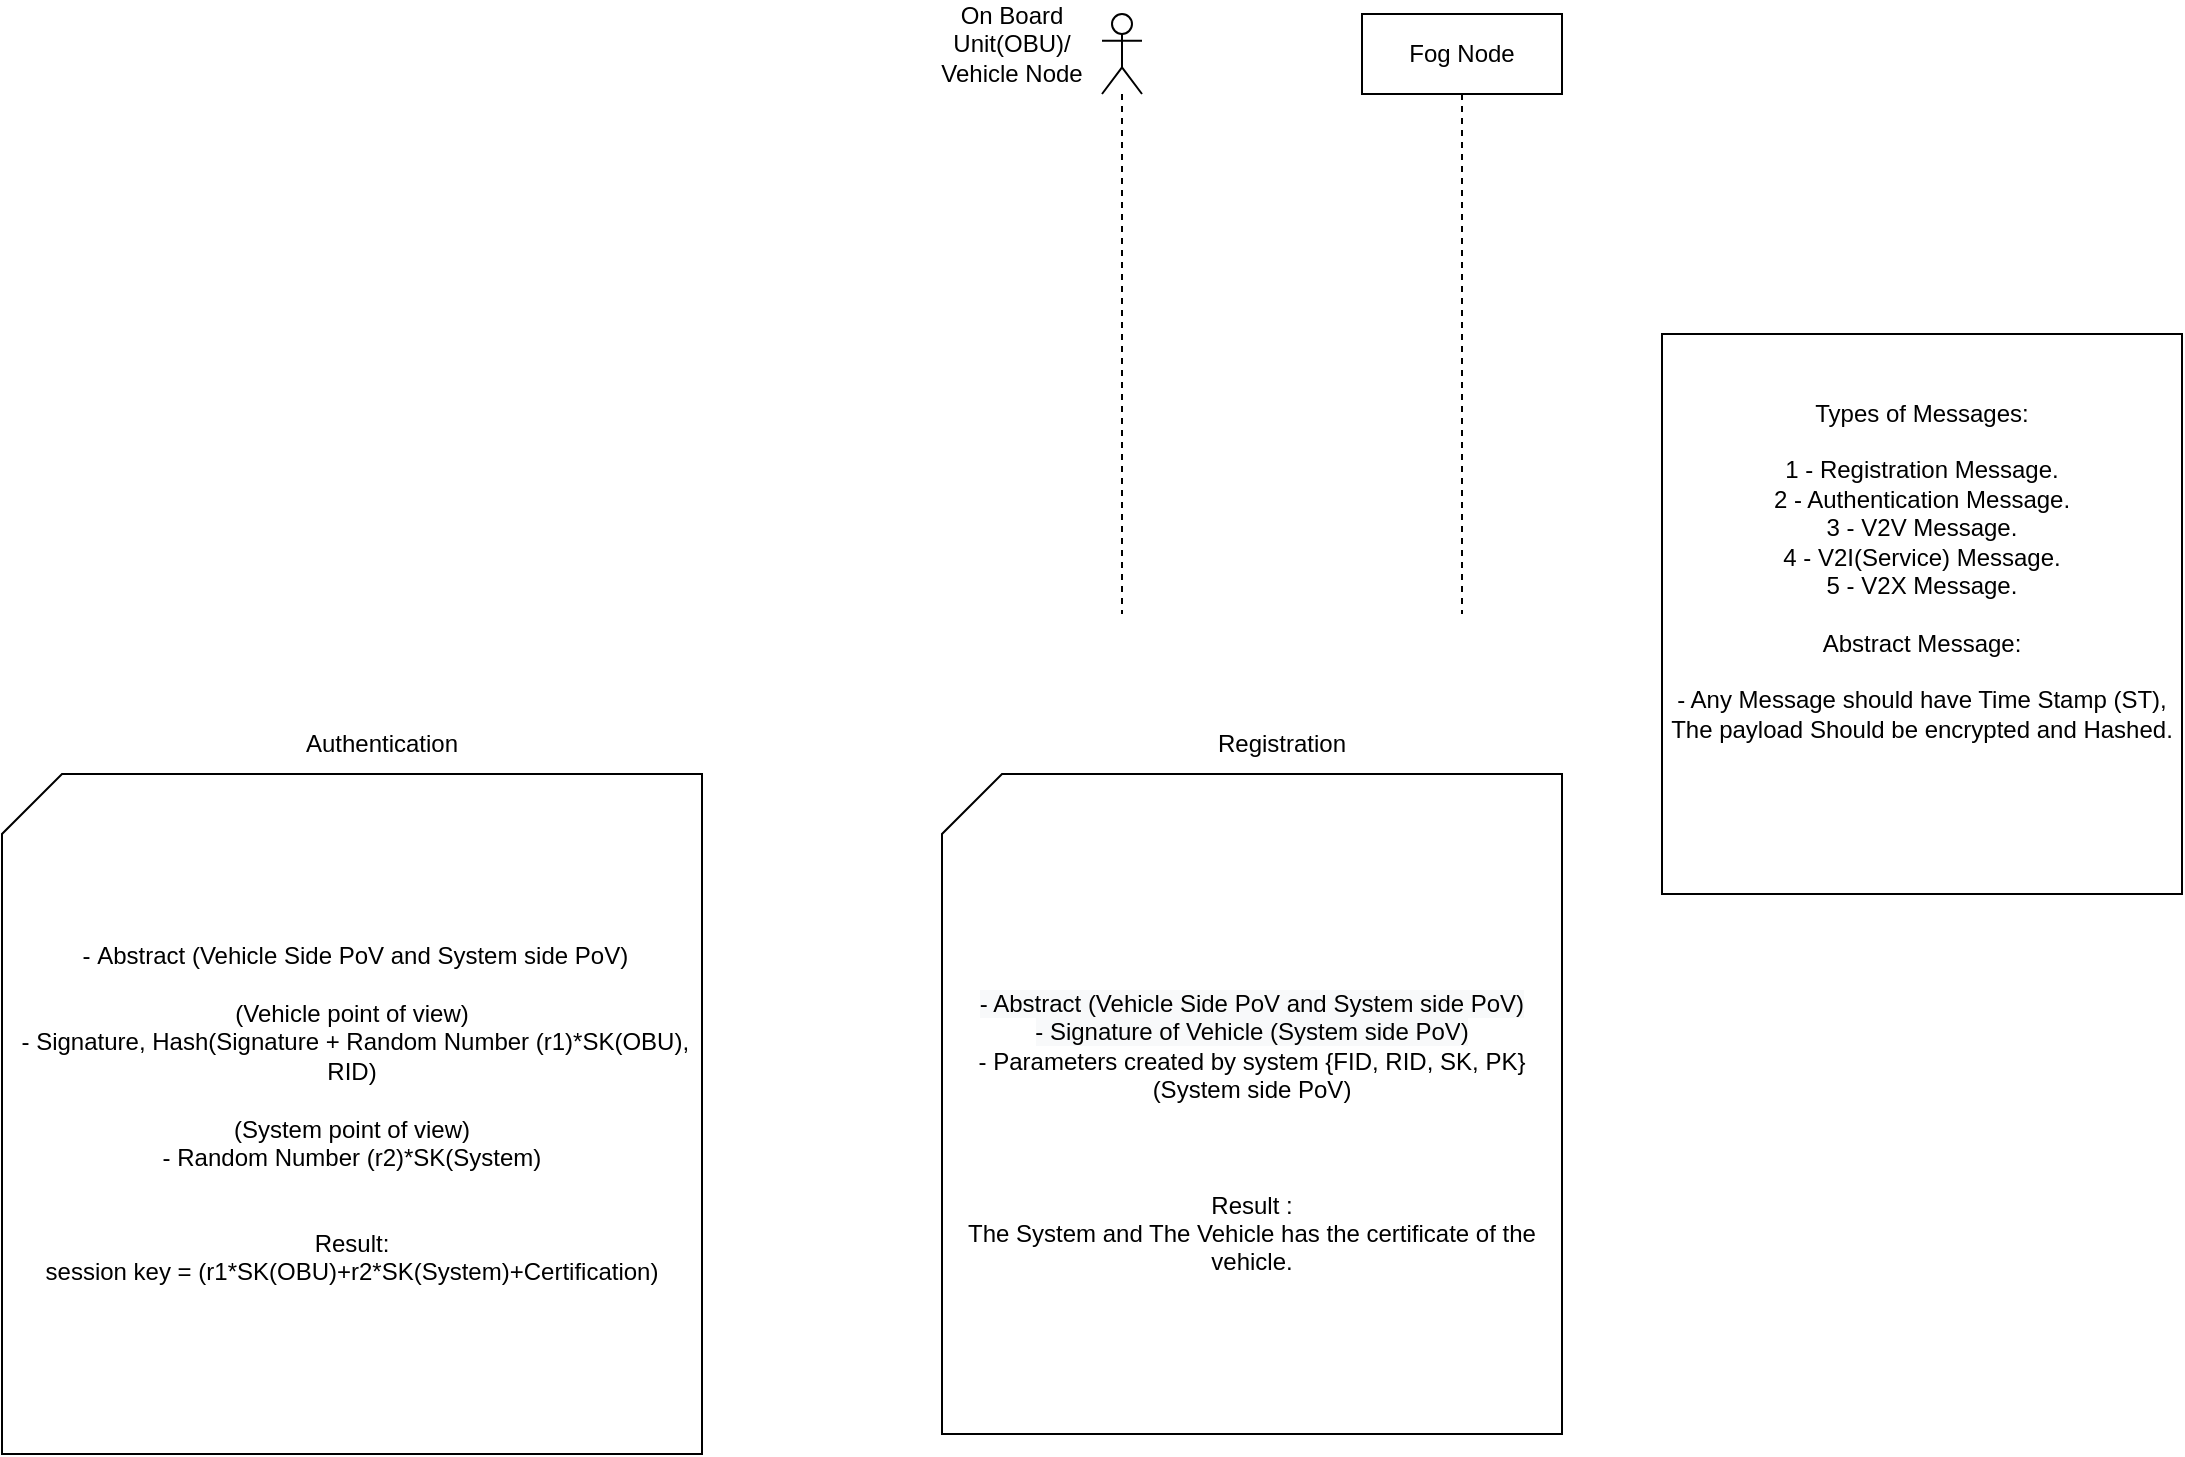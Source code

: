 <mxfile version="16.6.4" type="github">
  <diagram id="kgpKYQtTHZ0yAKxKKP6v" name="Page-1">
    <mxGraphModel dx="1958" dy="460" grid="1" gridSize="10" guides="1" tooltips="1" connect="1" arrows="1" fold="1" page="1" pageScale="1" pageWidth="850" pageHeight="1100" math="0" shadow="0">
      <root>
        <mxCell id="0" />
        <mxCell id="1" parent="0" />
        <mxCell id="RBewx2gTzVDehovNwCif-3" value="" style="shape=umlLifeline;participant=umlActor;perimeter=lifelinePerimeter;whiteSpace=wrap;html=1;container=1;collapsible=0;recursiveResize=0;verticalAlign=top;spacingTop=36;outlineConnect=0;" parent="1" vertex="1">
          <mxGeometry x="210" y="10" width="20" height="300" as="geometry" />
        </mxCell>
        <mxCell id="RBewx2gTzVDehovNwCif-4" value="On Board Unit(OBU)/ Vehicle Node" style="text;html=1;strokeColor=none;fillColor=none;align=center;verticalAlign=middle;whiteSpace=wrap;rounded=0;" parent="1" vertex="1">
          <mxGeometry x="120" y="10" width="90" height="30" as="geometry" />
        </mxCell>
        <mxCell id="Kf4kQ-f4R8IaYnsOuDyY-3" value="Fog Node&lt;br&gt;" style="shape=umlLifeline;perimeter=lifelinePerimeter;whiteSpace=wrap;html=1;container=1;collapsible=0;recursiveResize=0;outlineConnect=0;" parent="1" vertex="1">
          <mxGeometry x="340" y="10" width="100" height="300" as="geometry" />
        </mxCell>
        <mxCell id="KYvYnaWVsjCM7yM75yu5-8" value="&lt;span&gt;Types of Messages:&lt;/span&gt;&lt;br&gt;&lt;br&gt;&lt;span&gt;1 - Registration Message.&lt;/span&gt;&lt;br&gt;&lt;span&gt;2 - Authentication Message.&lt;/span&gt;&lt;br&gt;&lt;span&gt;3 - V2V Message.&lt;/span&gt;&lt;br&gt;&lt;span&gt;4 - V2I(Service) Message.&lt;/span&gt;&lt;br&gt;&lt;span&gt;5 - V2X Message.&lt;br&gt;&lt;br&gt;&lt;/span&gt;Abstract Message:&lt;br&gt;&lt;br&gt;- Any Message should have Time Stamp (ST), The payload Should be encrypted and Hashed.&lt;br&gt;&lt;span&gt;&lt;br&gt;&lt;br&gt;&lt;br&gt;&lt;/span&gt;" style="rounded=0;whiteSpace=wrap;html=1;" vertex="1" parent="1">
          <mxGeometry x="490" y="170" width="260" height="280" as="geometry" />
        </mxCell>
        <mxCell id="KYvYnaWVsjCM7yM75yu5-14" value="&lt;br&gt;&lt;br&gt;&lt;span style=&quot;color: rgb(0 , 0 , 0) ; font-family: &amp;#34;helvetica&amp;#34; ; font-size: 12px ; font-style: normal ; font-weight: 400 ; letter-spacing: normal ; text-align: left ; text-indent: 0px ; text-transform: none ; word-spacing: 0px ; background-color: rgb(248 , 249 , 250) ; display: inline ; float: none&quot;&gt;- Abstract (Vehicle Side PoV and System side PoV)&lt;/span&gt;&lt;br style=&quot;padding: 0px ; margin: 0px ; color: rgb(0 , 0 , 0) ; font-family: &amp;#34;helvetica&amp;#34; ; font-size: 12px ; font-style: normal ; font-weight: 400 ; letter-spacing: normal ; text-align: left ; text-indent: 0px ; text-transform: none ; word-spacing: 0px ; background-color: rgb(248 , 249 , 250)&quot;&gt;&lt;span style=&quot;color: rgb(0 , 0 , 0) ; font-family: &amp;#34;helvetica&amp;#34; ; font-size: 12px ; font-style: normal ; font-weight: 400 ; letter-spacing: normal ; text-align: left ; text-indent: 0px ; text-transform: none ; word-spacing: 0px ; background-color: rgb(248 , 249 , 250) ; display: inline ; float: none&quot;&gt;- Signature of Vehicle (System side PoV&lt;/span&gt;&lt;span style=&quot;color: rgb(0 , 0 , 0) ; font-family: &amp;#34;helvetica&amp;#34; ; font-size: 12px ; font-style: normal ; font-weight: 400 ; letter-spacing: normal ; text-align: left ; text-indent: 0px ; text-transform: none ; word-spacing: 0px ; background-color: rgb(248 , 249 , 250) ; display: inline ; float: none&quot;&gt;)&lt;br&gt;&lt;/span&gt;- Parameters created by system {FID, RID, SK, PK}&lt;span style=&quot;font-family: &amp;#34;helvetica&amp;#34; ; text-align: left&quot;&gt;(System side PoV&lt;/span&gt;&lt;span style=&quot;font-family: &amp;#34;helvetica&amp;#34; ; text-align: left&quot;&gt;)&lt;br&gt;&lt;br&gt;&lt;br&gt;&lt;br&gt;Result :&lt;br&gt;The System and The Vehicle has the certificate of the vehicle.&lt;br&gt;&lt;/span&gt;" style="shape=card;whiteSpace=wrap;html=1;" vertex="1" parent="1">
          <mxGeometry x="130" y="390" width="310" height="330" as="geometry" />
        </mxCell>
        <mxCell id="KYvYnaWVsjCM7yM75yu5-15" value="Registration" style="text;html=1;strokeColor=none;fillColor=none;align=center;verticalAlign=middle;whiteSpace=wrap;rounded=0;" vertex="1" parent="1">
          <mxGeometry x="160" y="360" width="280" height="30" as="geometry" />
        </mxCell>
        <mxCell id="KYvYnaWVsjCM7yM75yu5-16" value="&amp;nbsp;-&lt;span style=&quot;font-family: &amp;#34;helvetica&amp;#34; ; text-align: left&quot;&gt;&amp;nbsp;Abstract (Vehicle Side PoV and System side PoV)&lt;br&gt;&lt;br&gt;(Vehicle point of view)&lt;br&gt;&amp;nbsp;- Signature, Hash(Signature + Random Number (r1)*SK(OBU), RID)&lt;br&gt;&lt;br&gt;(System point of view)&lt;br&gt;- Random Number (r2)&lt;/span&gt;&lt;span style=&quot;font-family: &amp;#34;helvetica&amp;#34; ; text-align: left&quot;&gt;*SK(System)&lt;br&gt;&lt;/span&gt;&lt;span style=&quot;font-family: &amp;#34;helvetica&amp;#34; ; text-align: left&quot;&gt;&lt;br&gt;&lt;br&gt;Result:&lt;br&gt;session key = (r1*SK(OBU)+r2*SK(System)+Certification)&lt;br&gt;&lt;/span&gt;" style="shape=card;whiteSpace=wrap;html=1;" vertex="1" parent="1">
          <mxGeometry x="-340" y="390" width="350" height="340" as="geometry" />
        </mxCell>
        <mxCell id="KYvYnaWVsjCM7yM75yu5-17" value="Authentication" style="text;html=1;strokeColor=none;fillColor=none;align=center;verticalAlign=middle;whiteSpace=wrap;rounded=0;" vertex="1" parent="1">
          <mxGeometry x="-310" y="360" width="320" height="30" as="geometry" />
        </mxCell>
      </root>
    </mxGraphModel>
  </diagram>
</mxfile>
